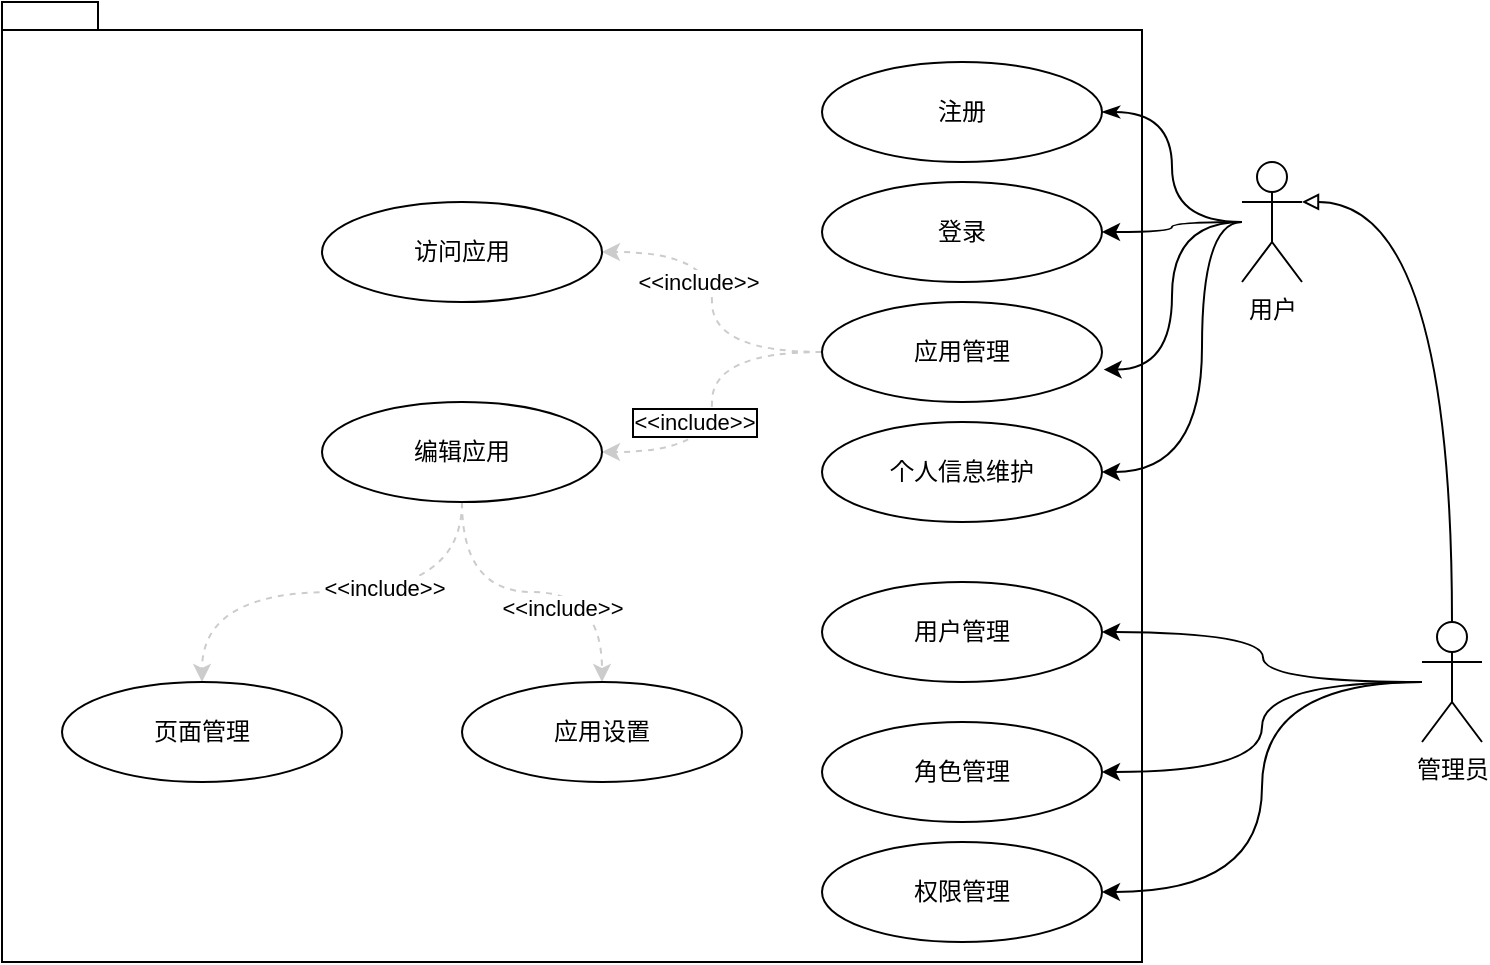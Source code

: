 <mxfile version="21.2.3" type="github">
  <diagram id="32uvEfDxL92QHqCwiQsg" name="Page-1">
    <mxGraphModel dx="1050" dy="517" grid="1" gridSize="10" guides="1" tooltips="1" connect="1" arrows="1" fold="1" page="1" pageScale="1" pageWidth="827" pageHeight="1169" math="0" shadow="0">
      <root>
        <mxCell id="0" />
        <mxCell id="1" parent="0" />
        <mxCell id="WYts3qTNykvUS85UCjxC-6" value="" style="shape=folder;fontStyle=1;spacingTop=10;tabWidth=40;tabHeight=14;tabPosition=left;html=1;whiteSpace=wrap;" parent="1" vertex="1">
          <mxGeometry x="40" y="50" width="570" height="480" as="geometry" />
        </mxCell>
        <mxCell id="WYts3qTNykvUS85UCjxC-18" style="edgeStyle=orthogonalEdgeStyle;rounded=0;orthogonalLoop=1;jettySize=auto;html=1;entryX=1;entryY=0.5;entryDx=0;entryDy=0;curved=1;endArrow=classicThin;endFill=1;" parent="1" source="WYts3qTNykvUS85UCjxC-7" target="WYts3qTNykvUS85UCjxC-10" edge="1">
          <mxGeometry relative="1" as="geometry" />
        </mxCell>
        <mxCell id="WYts3qTNykvUS85UCjxC-21" style="edgeStyle=orthogonalEdgeStyle;rounded=0;orthogonalLoop=1;jettySize=auto;html=1;endArrow=classic;endFill=1;curved=1;" parent="1" source="WYts3qTNykvUS85UCjxC-7" target="WYts3qTNykvUS85UCjxC-12" edge="1">
          <mxGeometry relative="1" as="geometry" />
        </mxCell>
        <mxCell id="WYts3qTNykvUS85UCjxC-23" style="edgeStyle=orthogonalEdgeStyle;rounded=0;orthogonalLoop=1;jettySize=auto;html=1;entryX=1.006;entryY=0.676;entryDx=0;entryDy=0;entryPerimeter=0;curved=1;endArrow=classic;endFill=1;" parent="1" source="WYts3qTNykvUS85UCjxC-7" target="WYts3qTNykvUS85UCjxC-14" edge="1">
          <mxGeometry relative="1" as="geometry" />
        </mxCell>
        <mxCell id="WYts3qTNykvUS85UCjxC-24" style="edgeStyle=orthogonalEdgeStyle;rounded=0;orthogonalLoop=1;jettySize=auto;html=1;entryX=1;entryY=0.5;entryDx=0;entryDy=0;curved=1;endArrow=classic;endFill=1;" parent="1" source="WYts3qTNykvUS85UCjxC-7" target="WYts3qTNykvUS85UCjxC-13" edge="1">
          <mxGeometry relative="1" as="geometry">
            <Array as="points">
              <mxPoint x="640" y="160" />
              <mxPoint x="640" y="285" />
            </Array>
          </mxGeometry>
        </mxCell>
        <mxCell id="WYts3qTNykvUS85UCjxC-7" value="用户" style="shape=umlActor;verticalLabelPosition=bottom;verticalAlign=top;html=1;" parent="1" vertex="1">
          <mxGeometry x="660" y="130" width="30" height="60" as="geometry" />
        </mxCell>
        <mxCell id="WYts3qTNykvUS85UCjxC-9" style="edgeStyle=orthogonalEdgeStyle;rounded=0;orthogonalLoop=1;jettySize=auto;html=1;entryX=1;entryY=0.333;entryDx=0;entryDy=0;entryPerimeter=0;curved=1;endArrow=block;endFill=0;exitX=0.5;exitY=0;exitDx=0;exitDy=0;exitPerimeter=0;" parent="1" source="WYts3qTNykvUS85UCjxC-8" target="WYts3qTNykvUS85UCjxC-7" edge="1">
          <mxGeometry relative="1" as="geometry" />
        </mxCell>
        <mxCell id="WYts3qTNykvUS85UCjxC-32" style="edgeStyle=orthogonalEdgeStyle;rounded=0;orthogonalLoop=1;jettySize=auto;html=1;entryX=1;entryY=0.5;entryDx=0;entryDy=0;endArrow=classic;endFill=1;curved=1;" parent="1" source="WYts3qTNykvUS85UCjxC-8" target="WYts3qTNykvUS85UCjxC-17" edge="1">
          <mxGeometry relative="1" as="geometry" />
        </mxCell>
        <mxCell id="WYts3qTNykvUS85UCjxC-33" style="edgeStyle=orthogonalEdgeStyle;rounded=0;orthogonalLoop=1;jettySize=auto;html=1;entryX=1;entryY=0.5;entryDx=0;entryDy=0;endArrow=classic;endFill=1;curved=1;" parent="1" source="WYts3qTNykvUS85UCjxC-8" target="WYts3qTNykvUS85UCjxC-16" edge="1">
          <mxGeometry relative="1" as="geometry" />
        </mxCell>
        <mxCell id="WYts3qTNykvUS85UCjxC-8" value="管理员" style="shape=umlActor;verticalLabelPosition=bottom;verticalAlign=top;html=1;" parent="1" vertex="1">
          <mxGeometry x="750" y="360" width="30" height="60" as="geometry" />
        </mxCell>
        <mxCell id="WYts3qTNykvUS85UCjxC-10" value="注册" style="ellipse;whiteSpace=wrap;html=1;" parent="1" vertex="1">
          <mxGeometry x="450" y="80" width="140" height="50" as="geometry" />
        </mxCell>
        <mxCell id="WYts3qTNykvUS85UCjxC-12" value="登录" style="ellipse;whiteSpace=wrap;html=1;" parent="1" vertex="1">
          <mxGeometry x="450" y="140" width="140" height="50" as="geometry" />
        </mxCell>
        <mxCell id="WYts3qTNykvUS85UCjxC-13" value="个人信息维护" style="ellipse;whiteSpace=wrap;html=1;" parent="1" vertex="1">
          <mxGeometry x="450" y="260" width="140" height="50" as="geometry" />
        </mxCell>
        <mxCell id="WYts3qTNykvUS85UCjxC-36" style="edgeStyle=orthogonalEdgeStyle;shape=connector;curved=1;rounded=0;orthogonalLoop=1;jettySize=auto;html=1;entryX=1;entryY=0.5;entryDx=0;entryDy=0;labelBackgroundColor=default;strokeColor=#CCCCCC;fontFamily=Helvetica;fontSize=11;fontColor=default;endArrow=classic;endFill=1;dashed=1;" parent="1" source="WYts3qTNykvUS85UCjxC-14" target="WYts3qTNykvUS85UCjxC-34" edge="1">
          <mxGeometry relative="1" as="geometry" />
        </mxCell>
        <mxCell id="WYts3qTNykvUS85UCjxC-38" value="&amp;lt;&amp;lt;include&amp;gt;&amp;gt;" style="edgeLabel;html=1;align=center;verticalAlign=middle;resizable=0;points=[];fontSize=11;fontFamily=Helvetica;fontColor=default;labelBackgroundColor=#FFFFFF;labelBorderColor=none;" parent="WYts3qTNykvUS85UCjxC-36" vertex="1" connectable="0">
          <mxGeometry x="0.188" y="7" relative="1" as="geometry">
            <mxPoint y="5" as="offset" />
          </mxGeometry>
        </mxCell>
        <mxCell id="WYts3qTNykvUS85UCjxC-37" style="edgeStyle=orthogonalEdgeStyle;shape=connector;curved=1;rounded=0;orthogonalLoop=1;jettySize=auto;html=1;labelBackgroundColor=default;strokeColor=#CCCCCC;fontFamily=Helvetica;fontSize=11;fontColor=default;endArrow=classic;endFill=1;dashed=1;" parent="1" source="WYts3qTNykvUS85UCjxC-14" target="WYts3qTNykvUS85UCjxC-35" edge="1">
          <mxGeometry relative="1" as="geometry" />
        </mxCell>
        <mxCell id="WYts3qTNykvUS85UCjxC-39" value="&amp;lt;&amp;lt;include&amp;gt;&amp;gt;" style="edgeLabel;html=1;align=center;verticalAlign=middle;resizable=0;points=[];fontSize=11;fontFamily=Helvetica;fontColor=default;labelBackgroundColor=#FFFFFF;labelBorderColor=default;" parent="WYts3qTNykvUS85UCjxC-37" vertex="1" connectable="0">
          <mxGeometry x="0.12" y="-9" relative="1" as="geometry">
            <mxPoint as="offset" />
          </mxGeometry>
        </mxCell>
        <mxCell id="WYts3qTNykvUS85UCjxC-14" value="应用管理" style="ellipse;whiteSpace=wrap;html=1;" parent="1" vertex="1">
          <mxGeometry x="450" y="200" width="140" height="50" as="geometry" />
        </mxCell>
        <mxCell id="WYts3qTNykvUS85UCjxC-15" value="用户管理" style="ellipse;whiteSpace=wrap;html=1;" parent="1" vertex="1">
          <mxGeometry x="450" y="340" width="140" height="50" as="geometry" />
        </mxCell>
        <mxCell id="WYts3qTNykvUS85UCjxC-16" value="角色管理" style="ellipse;whiteSpace=wrap;html=1;" parent="1" vertex="1">
          <mxGeometry x="450" y="410" width="140" height="50" as="geometry" />
        </mxCell>
        <mxCell id="WYts3qTNykvUS85UCjxC-17" value="权限管理" style="ellipse;whiteSpace=wrap;html=1;" parent="1" vertex="1">
          <mxGeometry x="450" y="470" width="140" height="50" as="geometry" />
        </mxCell>
        <mxCell id="WYts3qTNykvUS85UCjxC-30" style="edgeStyle=orthogonalEdgeStyle;rounded=0;orthogonalLoop=1;jettySize=auto;html=1;entryX=1;entryY=0.5;entryDx=0;entryDy=0;curved=1;endArrow=classic;endFill=1;" parent="1" source="WYts3qTNykvUS85UCjxC-8" edge="1">
          <mxGeometry relative="1" as="geometry">
            <mxPoint x="740" y="320" as="sourcePoint" />
            <mxPoint x="590" y="365" as="targetPoint" />
          </mxGeometry>
        </mxCell>
        <mxCell id="WYts3qTNykvUS85UCjxC-34" value="访问应用" style="ellipse;whiteSpace=wrap;html=1;" parent="1" vertex="1">
          <mxGeometry x="200" y="150" width="140" height="50" as="geometry" />
        </mxCell>
        <mxCell id="WYts3qTNykvUS85UCjxC-42" style="edgeStyle=orthogonalEdgeStyle;shape=connector;curved=1;rounded=0;orthogonalLoop=1;jettySize=auto;html=1;labelBackgroundColor=default;strokeColor=#CCCCCC;fontFamily=Helvetica;fontSize=11;fontColor=default;endArrow=classic;endFill=1;dashed=1;" parent="1" source="WYts3qTNykvUS85UCjxC-35" target="WYts3qTNykvUS85UCjxC-40" edge="1">
          <mxGeometry relative="1" as="geometry" />
        </mxCell>
        <mxCell id="WYts3qTNykvUS85UCjxC-43" value="&amp;lt;&amp;lt;include&amp;gt;&amp;gt;" style="edgeLabel;html=1;align=center;verticalAlign=middle;resizable=0;points=[];fontSize=11;fontFamily=Helvetica;fontColor=default;labelBackgroundColor=#FFFFFF;" parent="WYts3qTNykvUS85UCjxC-42" vertex="1" connectable="0">
          <mxGeometry x="-0.234" y="-2" relative="1" as="geometry">
            <mxPoint as="offset" />
          </mxGeometry>
        </mxCell>
        <mxCell id="WYts3qTNykvUS85UCjxC-44" style="edgeStyle=orthogonalEdgeStyle;shape=connector;curved=1;rounded=0;orthogonalLoop=1;jettySize=auto;html=1;labelBackgroundColor=default;strokeColor=#CCCCCC;fontFamily=Helvetica;fontSize=11;fontColor=default;endArrow=classic;endFill=1;dashed=1;" parent="1" source="WYts3qTNykvUS85UCjxC-35" target="WYts3qTNykvUS85UCjxC-41" edge="1">
          <mxGeometry relative="1" as="geometry" />
        </mxCell>
        <mxCell id="WYts3qTNykvUS85UCjxC-45" value="&amp;lt;&amp;lt;include&amp;gt;&amp;gt;" style="edgeLabel;html=1;align=center;verticalAlign=middle;resizable=0;points=[];fontSize=11;fontFamily=Helvetica;fontColor=default;labelBackgroundColor=#FFFFFF;labelBorderColor=none;" parent="WYts3qTNykvUS85UCjxC-44" vertex="1" connectable="0">
          <mxGeometry x="0.185" y="-8" relative="1" as="geometry">
            <mxPoint as="offset" />
          </mxGeometry>
        </mxCell>
        <mxCell id="WYts3qTNykvUS85UCjxC-35" value="编辑应用" style="ellipse;whiteSpace=wrap;html=1;" parent="1" vertex="1">
          <mxGeometry x="200" y="250" width="140" height="50" as="geometry" />
        </mxCell>
        <mxCell id="WYts3qTNykvUS85UCjxC-40" value="页面管理" style="ellipse;whiteSpace=wrap;html=1;" parent="1" vertex="1">
          <mxGeometry x="70" y="390" width="140" height="50" as="geometry" />
        </mxCell>
        <mxCell id="WYts3qTNykvUS85UCjxC-41" value="应用设置" style="ellipse;whiteSpace=wrap;html=1;" parent="1" vertex="1">
          <mxGeometry x="270" y="390" width="140" height="50" as="geometry" />
        </mxCell>
      </root>
    </mxGraphModel>
  </diagram>
</mxfile>
